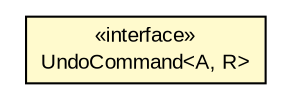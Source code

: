 #!/usr/local/bin/dot
#
# Class diagram 
# Generated by UMLGraph version R5_6-24-gf6e263 (http://www.umlgraph.org/)
#

digraph G {
	edge [fontname="arial",fontsize=10,labelfontname="arial",labelfontsize=10];
	node [fontname="arial",fontsize=10,shape=plaintext];
	nodesep=0.25;
	ranksep=0.5;
	rankdir=LR;
	// com.gwtplatform.dispatch.client.actionhandler.UndoCommand<A, R>
	c520070 [label=<<table title="com.gwtplatform.dispatch.client.actionhandler.UndoCommand" border="0" cellborder="1" cellspacing="0" cellpadding="2" port="p" bgcolor="lemonChiffon" href="./UndoCommand.html">
		<tr><td><table border="0" cellspacing="0" cellpadding="1">
<tr><td align="center" balign="center"> &#171;interface&#187; </td></tr>
<tr><td align="center" balign="center"> UndoCommand&lt;A, R&gt; </td></tr>
		</table></td></tr>
		</table>>, URL="./UndoCommand.html", fontname="arial", fontcolor="black", fontsize=10.0];
}

